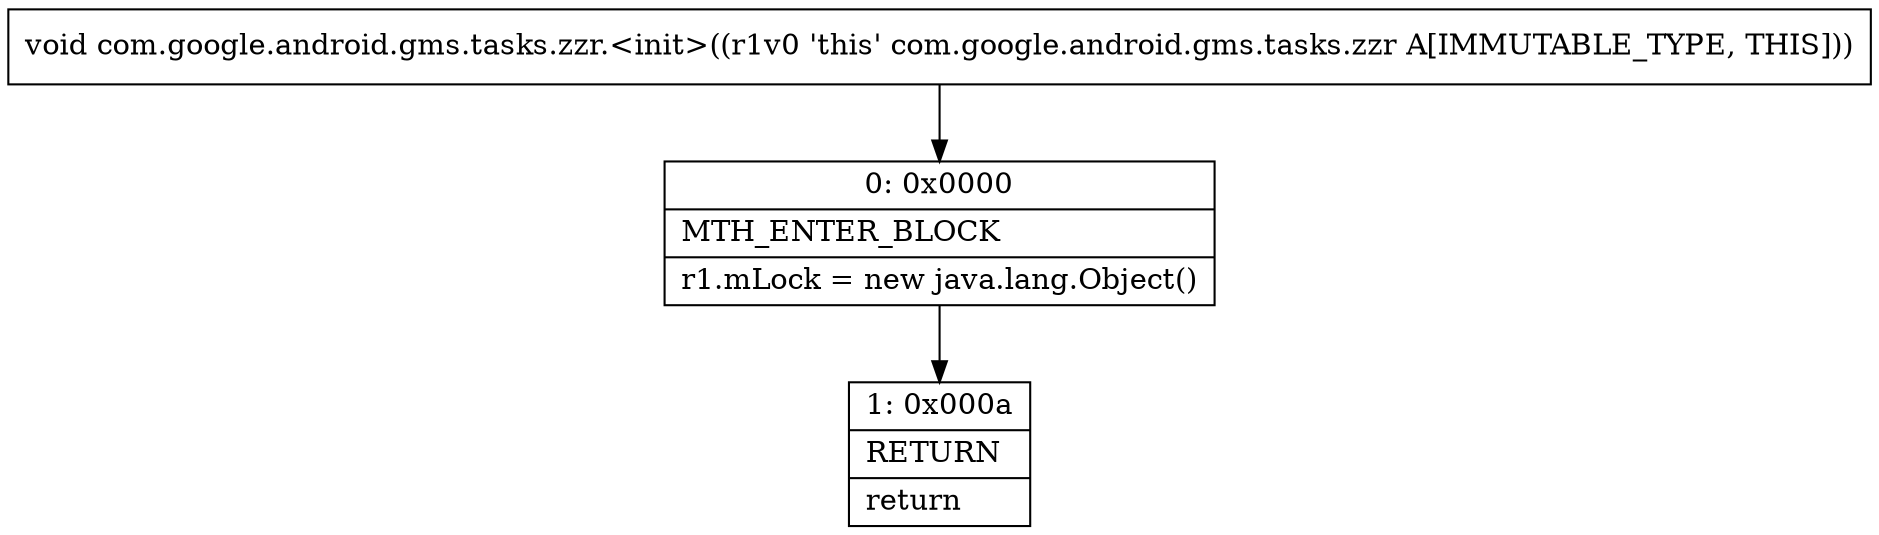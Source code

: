 digraph "CFG forcom.google.android.gms.tasks.zzr.\<init\>()V" {
Node_0 [shape=record,label="{0\:\ 0x0000|MTH_ENTER_BLOCK\l|r1.mLock = new java.lang.Object()\l}"];
Node_1 [shape=record,label="{1\:\ 0x000a|RETURN\l|return\l}"];
MethodNode[shape=record,label="{void com.google.android.gms.tasks.zzr.\<init\>((r1v0 'this' com.google.android.gms.tasks.zzr A[IMMUTABLE_TYPE, THIS])) }"];
MethodNode -> Node_0;
Node_0 -> Node_1;
}

